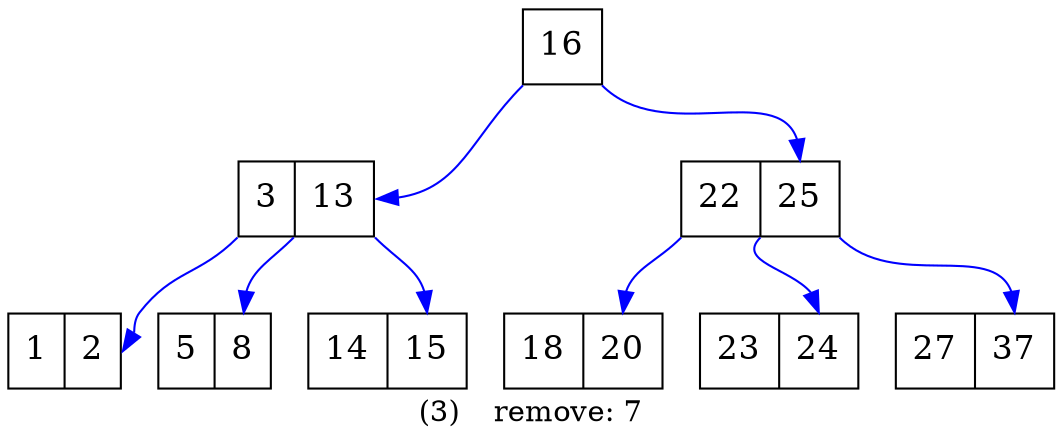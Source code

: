 /************************************************
Auto generated by my program which transfer B-Tree to dot file.
Author: wangdq 
Time: 2015-06-08
CSDN: http://blog.csdn.net/wangdingqiaoit
************************************************/

digraph BTree {
	label="(3)	remove: 7";labelloc=b;labeljust=center;
	ordering=out
	node[shape=record,width=0.5,height=0.5,fontsize=16,style="filled", fillcolor="#FFFFFF",fontcolor="black"];
	edge[color="blue", arrowhead="normal"];
		16[label="<f0> 16"];
		3[label="<f0> 3|<f1> 13"];
		22[label="<f0> 22|<f1> 25"];
		1[label="<f0> 1|<f1> 2"];
		5[label="<f0> 5|<f1> 8"];
		14[label="<f0> 14|<f1> 15"];
		18[label="<f0> 18|<f1> 20"];
		23[label="<f0> 23|<f1> 24"];
		27[label="<f0> 27|<f1> 37"];
	/* edges*/
	"16":f0:sw->"3":f1
	"16":f0:se->"22":f1
	"3":f0:sw->"1":f1
	"3":f1:sw->"5":f1
	"3":f1:se->"14":f1
	"22":f0:sw->"18":f1
	"22":f1:sw->"23":f1
	"22":f1:se->"27":f1
}
